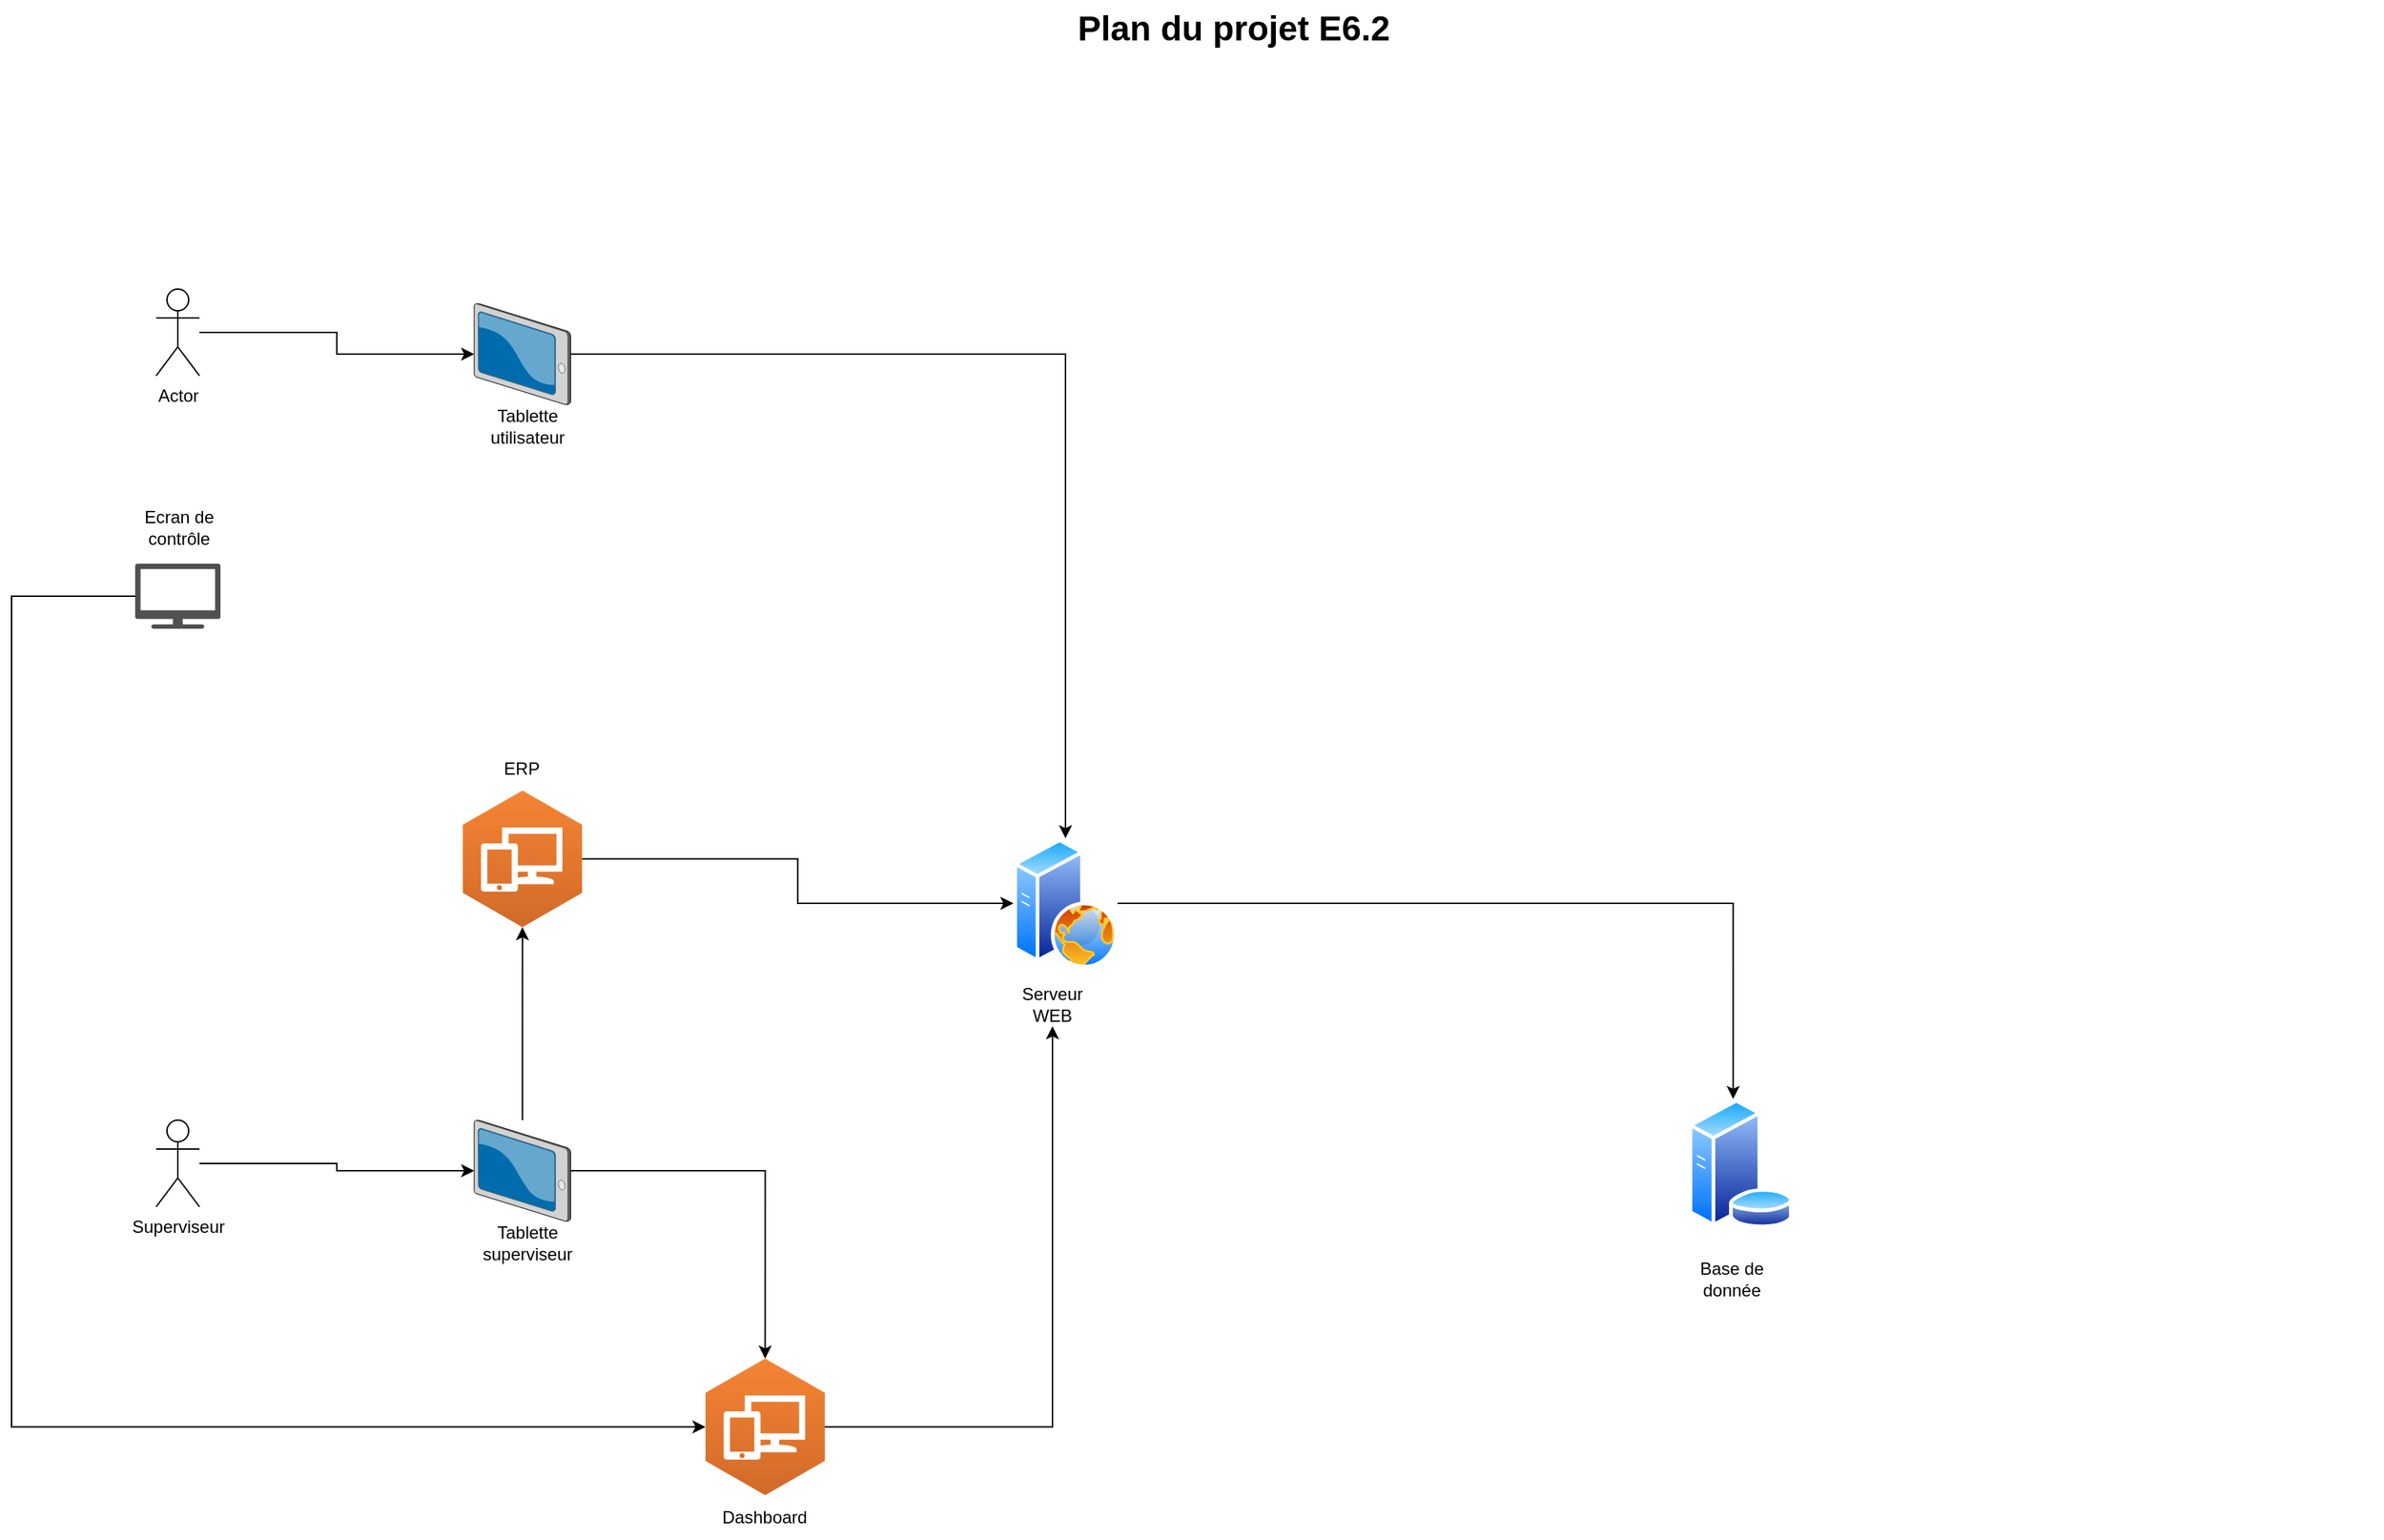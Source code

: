 <mxfile version="15.5.5" type="device"><diagram name="Page-1" id="74b105a0-9070-1c63-61bc-23e55f88626e"><mxGraphModel dx="1422" dy="772" grid="1" gridSize="10" guides="1" tooltips="1" connect="1" arrows="1" fold="1" page="1" pageScale="1.5" pageWidth="1169" pageHeight="826" background="none" math="0" shadow="0"><root><mxCell id="0" style=";html=1;"/><mxCell id="1" style=";html=1;" parent="0"/><mxCell id="10b056a9c633e61c-30" value="Plan du projet E6.2" style="text;strokeColor=none;fillColor=none;html=1;fontSize=24;fontStyle=1;verticalAlign=middle;align=center;" parent="1" vertex="1"><mxGeometry x="80" y="40" width="1590" height="40" as="geometry"/></mxCell><mxCell id="ZmT4eCds189xhn7JXFzV-3" style="edgeStyle=orthogonalEdgeStyle;rounded=0;orthogonalLoop=1;jettySize=auto;html=1;" edge="1" parent="1" source="ZmT4eCds189xhn7JXFzV-1" target="ZmT4eCds189xhn7JXFzV-2"><mxGeometry relative="1" as="geometry"/></mxCell><mxCell id="ZmT4eCds189xhn7JXFzV-1" value="Actor" style="shape=umlActor;verticalLabelPosition=bottom;verticalAlign=top;html=1;outlineConnect=0;" vertex="1" parent="1"><mxGeometry x="130" y="240" width="30" height="60" as="geometry"/></mxCell><mxCell id="ZmT4eCds189xhn7JXFzV-12" style="edgeStyle=orthogonalEdgeStyle;rounded=0;orthogonalLoop=1;jettySize=auto;html=1;entryX=0.5;entryY=0;entryDx=0;entryDy=0;" edge="1" parent="1" source="ZmT4eCds189xhn7JXFzV-2" target="ZmT4eCds189xhn7JXFzV-4"><mxGeometry relative="1" as="geometry"/></mxCell><mxCell id="ZmT4eCds189xhn7JXFzV-2" value="" style="verticalLabelPosition=bottom;sketch=0;aspect=fixed;html=1;verticalAlign=top;strokeColor=none;align=center;outlineConnect=0;shape=mxgraph.citrix.tablet_2;" vertex="1" parent="1"><mxGeometry x="350" y="250" width="66.74" height="70" as="geometry"/></mxCell><mxCell id="ZmT4eCds189xhn7JXFzV-8" style="edgeStyle=orthogonalEdgeStyle;rounded=0;orthogonalLoop=1;jettySize=auto;html=1;entryX=0.428;entryY=0.004;entryDx=0;entryDy=0;entryPerimeter=0;" edge="1" parent="1" source="ZmT4eCds189xhn7JXFzV-4" target="ZmT4eCds189xhn7JXFzV-7"><mxGeometry relative="1" as="geometry"/></mxCell><mxCell id="ZmT4eCds189xhn7JXFzV-4" value="" style="aspect=fixed;perimeter=ellipsePerimeter;html=1;align=center;shadow=0;dashed=0;spacingTop=3;image;image=img/lib/active_directory/web_server.svg;" vertex="1" parent="1"><mxGeometry x="723" y="620" width="72" height="90" as="geometry"/></mxCell><mxCell id="ZmT4eCds189xhn7JXFzV-7" value="" style="perimeter=ellipsePerimeter;html=1;align=center;shadow=0;dashed=0;spacingTop=3;image;image=img/lib/active_directory/database_server.svg;" vertex="1" parent="1"><mxGeometry x="1190" y="800" width="72" height="90" as="geometry"/></mxCell><mxCell id="ZmT4eCds189xhn7JXFzV-9" value="Tablette utilisateur" style="text;html=1;strokeColor=none;fillColor=none;align=center;verticalAlign=middle;whiteSpace=wrap;rounded=0;" vertex="1" parent="1"><mxGeometry x="356.74" y="320" width="60" height="30" as="geometry"/></mxCell><mxCell id="ZmT4eCds189xhn7JXFzV-10" value="Serveur WEB" style="text;html=1;strokeColor=none;fillColor=none;align=center;verticalAlign=middle;whiteSpace=wrap;rounded=0;" vertex="1" parent="1"><mxGeometry x="720" y="720" width="60" height="30" as="geometry"/></mxCell><mxCell id="ZmT4eCds189xhn7JXFzV-11" value="Base de donnée" style="text;html=1;strokeColor=none;fillColor=none;align=center;verticalAlign=middle;whiteSpace=wrap;rounded=0;" vertex="1" parent="1"><mxGeometry x="1190" y="910" width="60" height="30" as="geometry"/></mxCell><mxCell id="ZmT4eCds189xhn7JXFzV-19" style="edgeStyle=orthogonalEdgeStyle;rounded=0;orthogonalLoop=1;jettySize=auto;html=1;" edge="1" parent="1" source="ZmT4eCds189xhn7JXFzV-13" target="ZmT4eCds189xhn7JXFzV-17"><mxGeometry relative="1" as="geometry"/></mxCell><mxCell id="ZmT4eCds189xhn7JXFzV-13" value="Superviseur&lt;br&gt;" style="shape=umlActor;verticalLabelPosition=bottom;verticalAlign=top;html=1;outlineConnect=0;" vertex="1" parent="1"><mxGeometry x="130" y="815" width="30" height="60" as="geometry"/></mxCell><mxCell id="ZmT4eCds189xhn7JXFzV-26" style="edgeStyle=orthogonalEdgeStyle;rounded=0;orthogonalLoop=1;jettySize=auto;html=1;entryX=0.5;entryY=1;entryDx=0;entryDy=0;entryPerimeter=0;" edge="1" parent="1" source="ZmT4eCds189xhn7JXFzV-17" target="ZmT4eCds189xhn7JXFzV-23"><mxGeometry relative="1" as="geometry"/></mxCell><mxCell id="ZmT4eCds189xhn7JXFzV-29" style="edgeStyle=orthogonalEdgeStyle;rounded=0;orthogonalLoop=1;jettySize=auto;html=1;entryX=0.5;entryY=0;entryDx=0;entryDy=0;entryPerimeter=0;" edge="1" parent="1" source="ZmT4eCds189xhn7JXFzV-17" target="ZmT4eCds189xhn7JXFzV-21"><mxGeometry relative="1" as="geometry"/></mxCell><mxCell id="ZmT4eCds189xhn7JXFzV-17" value="" style="verticalLabelPosition=bottom;sketch=0;aspect=fixed;html=1;verticalAlign=top;strokeColor=none;align=center;outlineConnect=0;shape=mxgraph.citrix.tablet_2;" vertex="1" parent="1"><mxGeometry x="350" y="815" width="66.74" height="70" as="geometry"/></mxCell><mxCell id="ZmT4eCds189xhn7JXFzV-18" value="Tablette superviseur" style="text;html=1;strokeColor=none;fillColor=none;align=center;verticalAlign=middle;whiteSpace=wrap;rounded=0;" vertex="1" parent="1"><mxGeometry x="356.74" y="885" width="60" height="30" as="geometry"/></mxCell><mxCell id="ZmT4eCds189xhn7JXFzV-28" style="edgeStyle=orthogonalEdgeStyle;rounded=0;orthogonalLoop=1;jettySize=auto;html=1;entryX=0.5;entryY=1;entryDx=0;entryDy=0;" edge="1" parent="1" source="ZmT4eCds189xhn7JXFzV-21" target="ZmT4eCds189xhn7JXFzV-10"><mxGeometry relative="1" as="geometry"/></mxCell><mxCell id="ZmT4eCds189xhn7JXFzV-21" value="" style="outlineConnect=0;dashed=0;verticalLabelPosition=bottom;verticalAlign=top;align=center;html=1;shape=mxgraph.aws3.workspaces;fillColor=#D16A28;gradientColor=#F58435;gradientDirection=north;" vertex="1" parent="1"><mxGeometry x="510" y="980" width="82.5" height="94.5" as="geometry"/></mxCell><mxCell id="ZmT4eCds189xhn7JXFzV-22" value="Dashboard" style="text;html=1;strokeColor=none;fillColor=none;align=center;verticalAlign=middle;whiteSpace=wrap;rounded=0;" vertex="1" parent="1"><mxGeometry x="521.25" y="1074.5" width="60" height="30" as="geometry"/></mxCell><mxCell id="ZmT4eCds189xhn7JXFzV-27" style="edgeStyle=orthogonalEdgeStyle;rounded=0;orthogonalLoop=1;jettySize=auto;html=1;entryX=0;entryY=0.5;entryDx=0;entryDy=0;" edge="1" parent="1" source="ZmT4eCds189xhn7JXFzV-23" target="ZmT4eCds189xhn7JXFzV-4"><mxGeometry relative="1" as="geometry"/></mxCell><mxCell id="ZmT4eCds189xhn7JXFzV-23" value="" style="outlineConnect=0;dashed=0;verticalLabelPosition=bottom;verticalAlign=top;align=center;html=1;shape=mxgraph.aws3.workspaces;fillColor=#D16A28;gradientColor=#F58435;gradientDirection=north;" vertex="1" parent="1"><mxGeometry x="342.12" y="587" width="82.5" height="94.5" as="geometry"/></mxCell><mxCell id="ZmT4eCds189xhn7JXFzV-24" value="ERP" style="text;html=1;strokeColor=none;fillColor=none;align=center;verticalAlign=middle;whiteSpace=wrap;rounded=0;" vertex="1" parent="1"><mxGeometry x="353.37" y="557" width="60" height="30" as="geometry"/></mxCell><mxCell id="ZmT4eCds189xhn7JXFzV-33" style="edgeStyle=orthogonalEdgeStyle;rounded=0;orthogonalLoop=1;jettySize=auto;html=1;entryX=0;entryY=0.5;entryDx=0;entryDy=0;entryPerimeter=0;" edge="1" parent="1" source="ZmT4eCds189xhn7JXFzV-30" target="ZmT4eCds189xhn7JXFzV-21"><mxGeometry relative="1" as="geometry"><Array as="points"><mxPoint x="30" y="453"/><mxPoint x="30" y="1027"/></Array></mxGeometry></mxCell><mxCell id="ZmT4eCds189xhn7JXFzV-30" value="" style="sketch=0;pointerEvents=1;shadow=0;dashed=0;html=1;strokeColor=none;fillColor=#505050;labelPosition=center;verticalLabelPosition=bottom;verticalAlign=top;outlineConnect=0;align=center;shape=mxgraph.office.devices.tv;" vertex="1" parent="1"><mxGeometry x="115.5" y="430" width="59" height="45" as="geometry"/></mxCell><mxCell id="ZmT4eCds189xhn7JXFzV-31" value="Ecran de contrôle" style="text;html=1;strokeColor=none;fillColor=none;align=center;verticalAlign=middle;whiteSpace=wrap;rounded=0;" vertex="1" parent="1"><mxGeometry x="115.5" y="390" width="60" height="30" as="geometry"/></mxCell></root></mxGraphModel></diagram></mxfile>